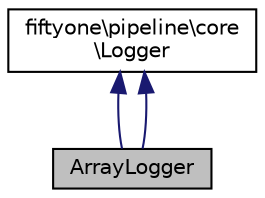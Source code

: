 digraph "ArrayLogger"
{
 // LATEX_PDF_SIZE
  bgcolor="transparent";
  edge [fontname="Helvetica",fontsize="10",labelfontname="Helvetica",labelfontsize="10"];
  node [fontname="Helvetica",fontsize="10",shape=record];
  Node2 [label="ArrayLogger",height=0.2,width=0.4,color="black", fillcolor="grey75", style="filled", fontcolor="black",tooltip=" "];
  Node3 -> Node2 [dir="back",color="midnightblue",fontsize="10",style="solid",fontname="Helvetica"];
  Node3 [label="fiftyone\\pipeline\\core\l\\Logger",height=0.2,width=0.4,color="black",URL="$classfiftyone_1_1pipeline_1_1core_1_1_logger.html",tooltip="Logging for a Pipeline."];
  Node3 -> Node2 [dir="back",color="midnightblue",fontsize="10",style="solid",fontname="Helvetica"];
}
